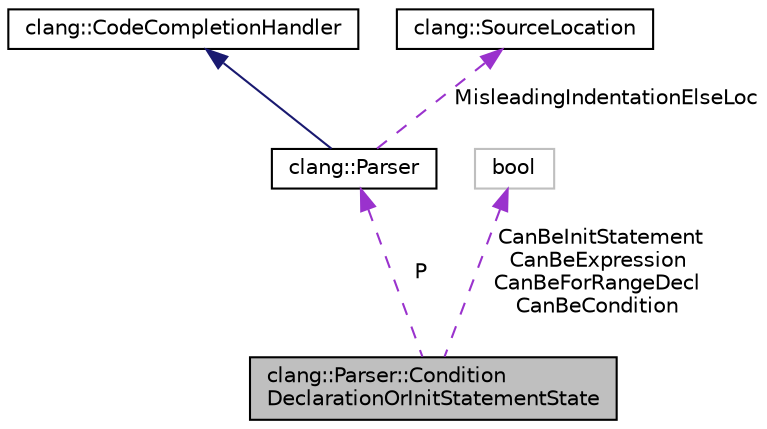 digraph "clang::Parser::ConditionDeclarationOrInitStatementState"
{
 // LATEX_PDF_SIZE
  bgcolor="transparent";
  edge [fontname="Helvetica",fontsize="10",labelfontname="Helvetica",labelfontsize="10"];
  node [fontname="Helvetica",fontsize="10",shape=record];
  Node1 [label="clang::Parser::Condition\lDeclarationOrInitStatementState",height=0.2,width=0.4,color="black", fillcolor="grey75", style="filled", fontcolor="black",tooltip=" "];
  Node2 -> Node1 [dir="back",color="darkorchid3",fontsize="10",style="dashed",label=" P" ,fontname="Helvetica"];
  Node2 [label="clang::Parser",height=0.2,width=0.4,color="black",URL="$classclang_1_1Parser.html",tooltip="Parser - This implements a parser for the C family of languages."];
  Node3 -> Node2 [dir="back",color="midnightblue",fontsize="10",style="solid",fontname="Helvetica"];
  Node3 [label="clang::CodeCompletionHandler",height=0.2,width=0.4,color="black",URL="$classclang_1_1CodeCompletionHandler.html",tooltip="Callback handler that receives notifications when performing code completion within the preprocessor."];
  Node4 -> Node2 [dir="back",color="darkorchid3",fontsize="10",style="dashed",label=" MisleadingIndentationElseLoc" ,fontname="Helvetica"];
  Node4 [label="clang::SourceLocation",height=0.2,width=0.4,color="black",URL="$classclang_1_1SourceLocation.html",tooltip="Encodes a location in the source."];
  Node5 -> Node1 [dir="back",color="darkorchid3",fontsize="10",style="dashed",label=" CanBeInitStatement\nCanBeExpression\nCanBeForRangeDecl\nCanBeCondition" ,fontname="Helvetica"];
  Node5 [label="bool",height=0.2,width=0.4,color="grey75",tooltip=" "];
}
